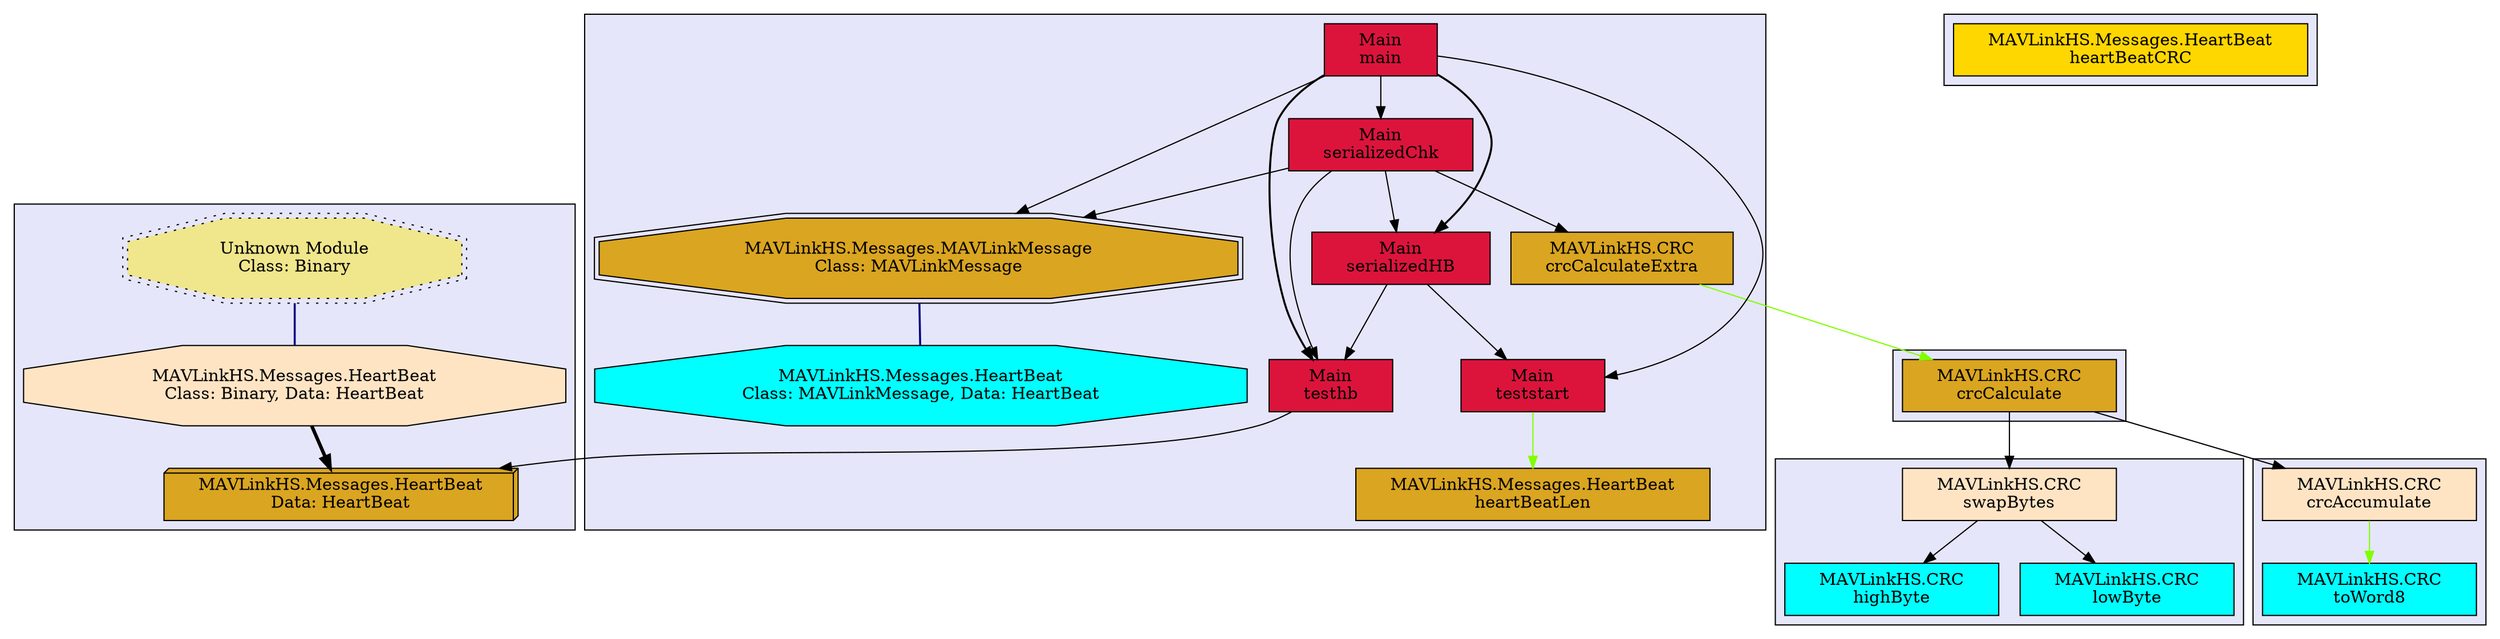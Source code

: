 digraph "Chinese Whispers module suggestions" {
    node [margin="0.4,0.1"
         ,style=filled];
    subgraph cluster_1 {
        graph [style=filled
              ,fillcolor=lavender];
        3 [label="MAVLinkHS.CRC\ncrcCalculateExtra"
          ,shape=box
          ,fillcolor=goldenrod
          ,style="filled,solid"];
        11 [label="MAVLinkHS.Messages.HeartBeat\nClass: MAVLinkMessage, Data: HeartBeat"
           ,shape=octagon
           ,fillcolor=cyan
           ,style="filled,solid"];
        15 [label="MAVLinkHS.Messages.HeartBeat\nheartBeatLen"
           ,shape=box
           ,fillcolor=goldenrod
           ,style="filled,solid"];
        21 [label="MAVLinkHS.Messages.MAVLinkMessage\nClass: MAVLinkMessage"
           ,shape=doubleoctagon
           ,fillcolor=goldenrod
           ,style="filled,solid"];
        23 [label="Main\nmain"
           ,shape=box
           ,fillcolor=crimson
           ,style="filled,solid"];
        24 [label="Main\nserializedChk"
           ,shape=box
           ,fillcolor=crimson
           ,style="filled,solid"];
        25 [label="Main\nserializedHB"
           ,shape=box
           ,fillcolor=crimson
           ,style="filled,solid"];
        26 [label="Main\ntesthb"
           ,shape=box
           ,fillcolor=crimson
           ,style="filled,solid"];
        27 [label="Main\nteststart"
           ,shape=box
           ,fillcolor=crimson
           ,style="filled,solid"];
    }
    subgraph cluster_2 {
        graph [style=filled
              ,fillcolor=lavender];
        4 [label="MAVLinkHS.CRC\nhighByte"
          ,shape=box
          ,fillcolor=cyan
          ,style="filled,solid"];
        5 [label="MAVLinkHS.CRC\nlowByte"
          ,shape=box
          ,fillcolor=cyan
          ,style="filled,solid"];
        6 [label="MAVLinkHS.CRC\nswapBytes"
          ,shape=box
          ,fillcolor=bisque
          ,style="filled,solid"];
    }
    subgraph cluster_3 {
        graph [style=filled
              ,fillcolor=lavender];
        8 [label="MAVLinkHS.Messages.HeartBeat\nData: HeartBeat"
          ,shape=box3d
          ,fillcolor=goldenrod
          ,style="filled,solid"];
        13 [label="MAVLinkHS.Messages.HeartBeat\nClass: Binary, Data: HeartBeat"
           ,shape=octagon
           ,fillcolor=bisque
           ,style="filled,solid"];
        28 [label="Unknown Module\nClass: Binary"
           ,shape=doubleoctagon
           ,fillcolor=khaki
           ,style="filled,dotted"];
    }
    subgraph cluster_4 {
        graph [style=filled
              ,fillcolor=lavender];
        1 [label="MAVLinkHS.CRC\ncrcAccumulate"
          ,shape=box
          ,fillcolor=bisque
          ,style="filled,solid"];
        7 [label="MAVLinkHS.CRC\ntoWord8"
          ,shape=box
          ,fillcolor=cyan
          ,style="filled,solid"];
    }
    subgraph cluster_5 {
        graph [style=filled
              ,fillcolor=lavender];
        2 [label="MAVLinkHS.CRC\ncrcCalculate"
          ,shape=box
          ,fillcolor=goldenrod
          ,style="filled,solid"];
    }
    subgraph cluster_6 {
        graph [style=filled
              ,fillcolor=lavender];
        14 [label="MAVLinkHS.Messages.HeartBeat\nheartBeatCRC"
           ,shape=box
           ,fillcolor=gold
           ,style="filled,solid"];
    }
    1 -> 7 [penwidth=1
           ,color=chartreuse];
    2 -> 1 [penwidth=1,color=black];
    2 -> 6 [penwidth=1,color=black];
    3 -> 2 [penwidth=1
           ,color=chartreuse];
    6 -> 4 [penwidth=1,color=black];
    6 -> 5 [penwidth=1,color=black];
    13 -> 8 [penwidth=2.9459101490553135
            ,color=black];
    21 -> 11 [penwidth=1.6931471805599454
             ,color=navy
             ,dir=none];
    23 -> 21 [penwidth=1
             ,color=black];
    23 -> 24 [penwidth=1
             ,color=black];
    23 -> 25 [penwidth=1.6931471805599454
             ,color=black];
    23 -> 26 [penwidth=1.6931471805599454
             ,color=black];
    23 -> 27 [penwidth=1
             ,color=black];
    24 -> 3 [penwidth=1
            ,color=black];
    24 -> 21 [penwidth=1
             ,color=black];
    24 -> 25 [penwidth=1
             ,color=black];
    24 -> 26 [penwidth=1
             ,color=black];
    25 -> 26 [penwidth=1
             ,color=black];
    25 -> 27 [penwidth=1
             ,color=black];
    26 -> 8 [penwidth=1
            ,color=black];
    27 -> 15 [penwidth=1
             ,color=chartreuse];
    28 -> 13 [penwidth=1.6931471805599454
             ,color=navy
             ,dir=none];
}
